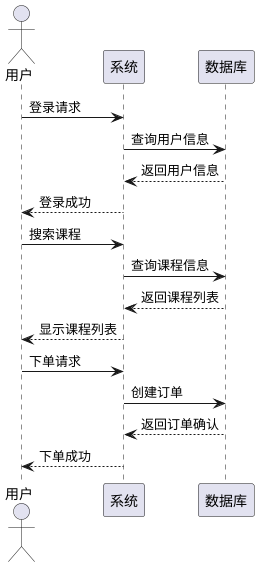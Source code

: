 @startuml
actor 用户
participant 系统
participant 数据库

用户 -> 系统: 登录请求
系统 -> 数据库: 查询用户信息
数据库 --> 系统: 返回用户信息
系统 --> 用户: 登录成功

用户 -> 系统: 搜索课程
系统 -> 数据库: 查询课程信息
数据库 --> 系统: 返回课程列表
系统 --> 用户: 显示课程列表

用户 -> 系统: 下单请求
系统 -> 数据库: 创建订单
数据库 --> 系统: 返回订单确认
系统 --> 用户: 下单成功

@enduml